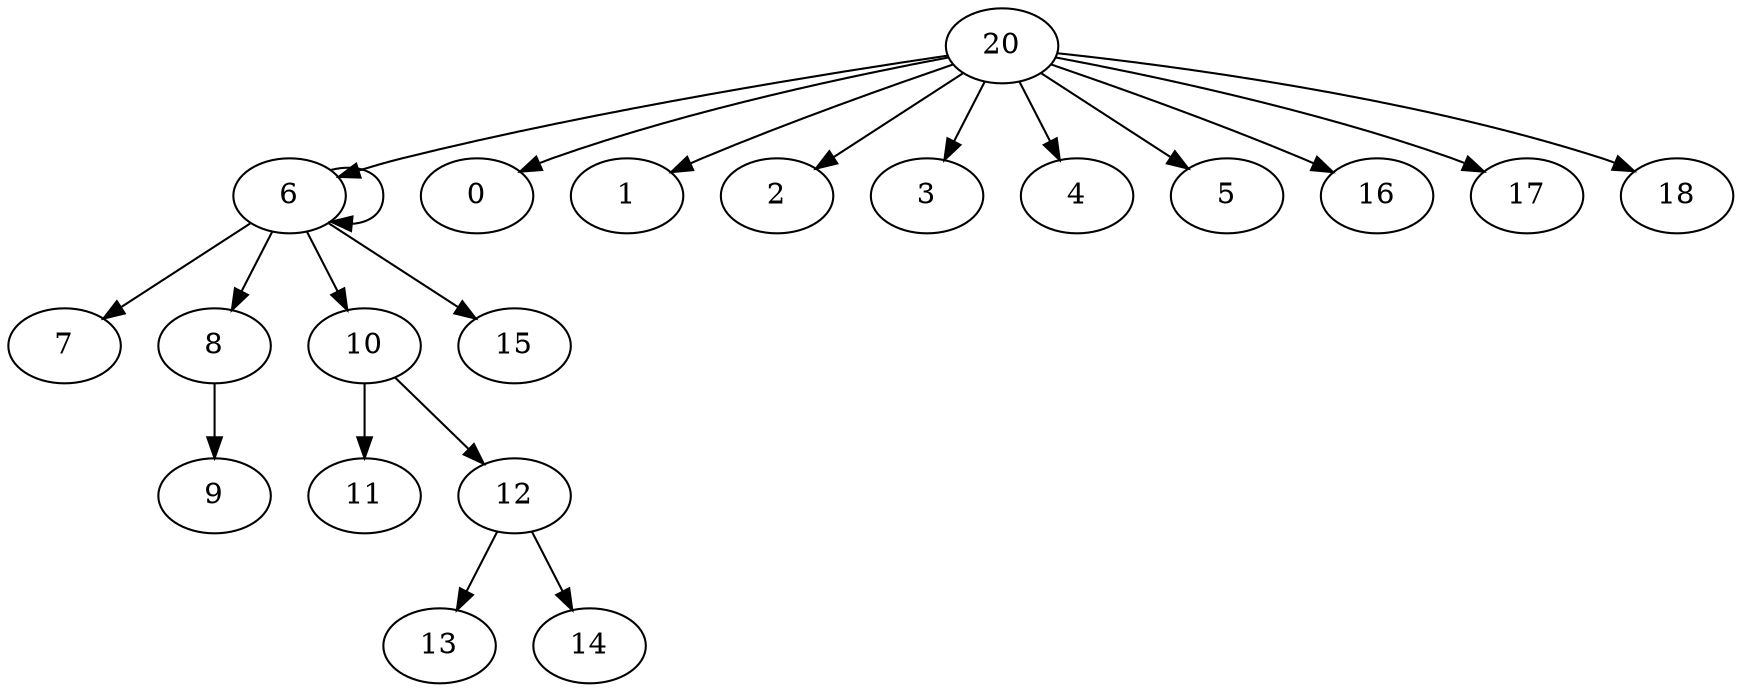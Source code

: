 digraph {
6->6
6->7
6->8
6->10
6->15
8->9
10->11
10->12
12->13
12->14
20->0
20->1
20->2
20->3
20->4
20->5
20->6
20->16
20->17
20->18
 } 